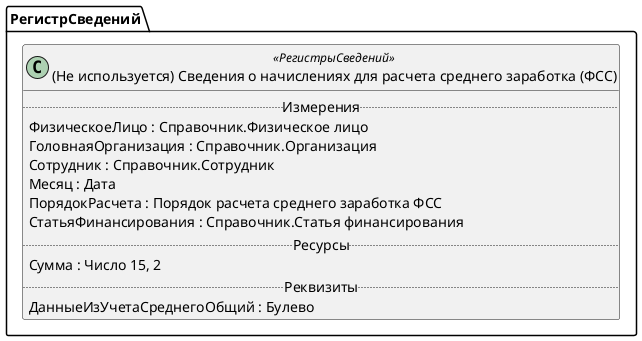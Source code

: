 ﻿@startuml УдалитьСведенияОНачисленияхДляРасчетаСреднегоЗаработкаФСС
'!include templates.wsd
'..\include templates.wsd
class РегистрСведений.УдалитьСведенияОНачисленияхДляРасчетаСреднегоЗаработкаФСС as "(Не используется) Сведения о начислениях для расчета среднего заработка (ФСС)" <<РегистрыСведений>>
{
..Измерения..
ФизическоеЛицо : Справочник.Физическое лицо
ГоловнаяОрганизация : Справочник.Организация
Сотрудник : Справочник.Сотрудник
Месяц : Дата
ПорядокРасчета : Порядок расчета среднего заработка ФСС
СтатьяФинансирования : Справочник.Статья финансирования
..Ресурсы..
Сумма : Число 15, 2
..Реквизиты..
ДанныеИзУчетаСреднегоОбщий : Булево
}
@enduml
